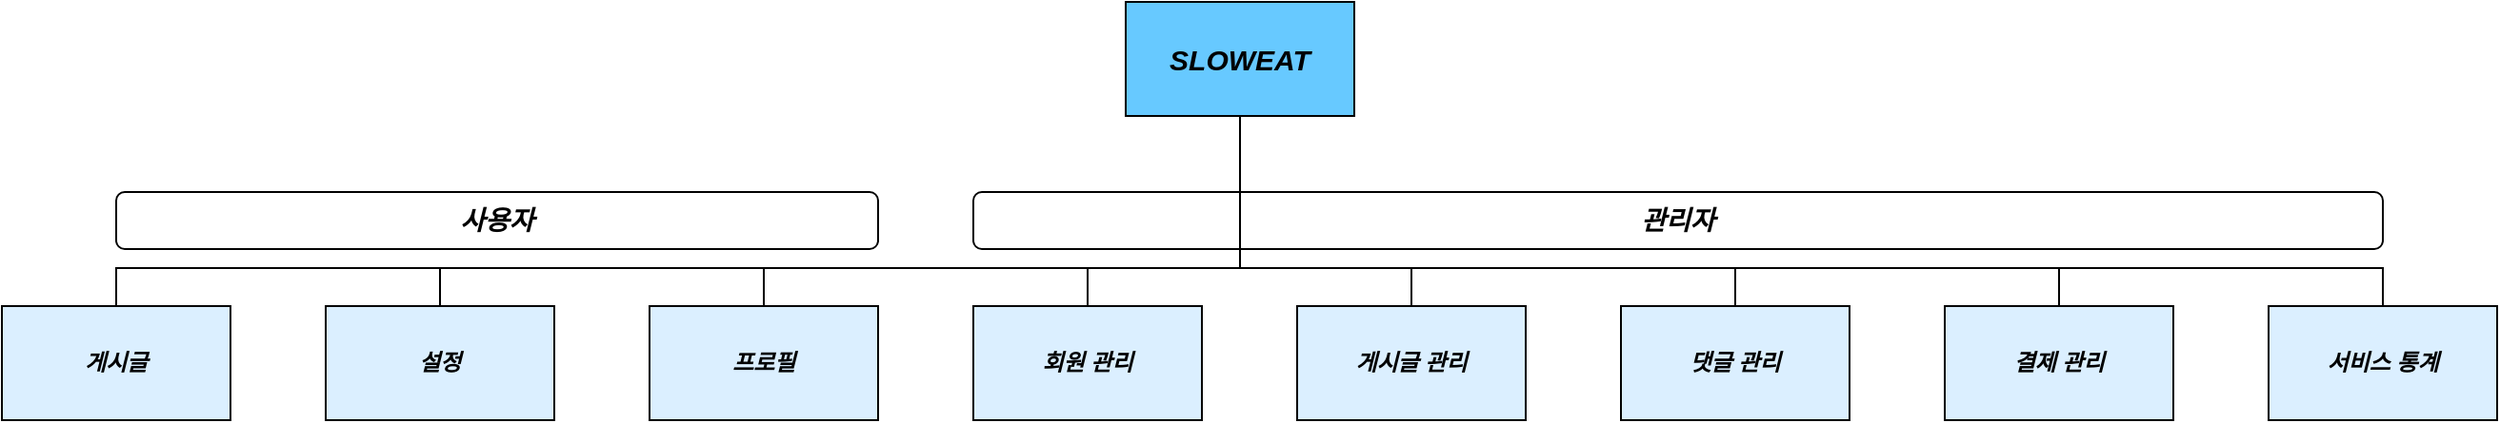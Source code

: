 <mxfile version="28.0.5">
  <diagram id="prtHgNgQTEPvFCAcTncT" name="Page-1">
    <mxGraphModel dx="1418" dy="874" grid="1" gridSize="10" guides="1" tooltips="1" connect="1" arrows="1" fold="1" page="1" pageScale="1" pageWidth="827" pageHeight="1169" math="0" shadow="0">
      <root>
        <mxCell id="0" />
        <mxCell id="1" parent="0" />
        <mxCell id="ydasgig3aiIOotFLa35J-20" value="관리자" style="rounded=1;whiteSpace=wrap;html=1;fontSize=14;fontStyle=3" vertex="1" parent="1">
          <mxGeometry x="710" y="130" width="740" height="30" as="geometry" />
        </mxCell>
        <mxCell id="ydasgig3aiIOotFLa35J-10" style="edgeStyle=orthogonalEdgeStyle;rounded=0;orthogonalLoop=1;jettySize=auto;html=1;exitX=0.5;exitY=1;exitDx=0;exitDy=0;endArrow=none;endFill=0;strokeColor=default;align=center;verticalAlign=middle;fontFamily=Helvetica;fontSize=11;fontColor=default;labelBackgroundColor=default;" edge="1" parent="1" source="ydasgig3aiIOotFLa35J-1" target="ydasgig3aiIOotFLa35J-3">
          <mxGeometry relative="1" as="geometry">
            <Array as="points">
              <mxPoint x="850" y="170" />
              <mxPoint x="260" y="170" />
            </Array>
          </mxGeometry>
        </mxCell>
        <mxCell id="ydasgig3aiIOotFLa35J-11" style="edgeStyle=orthogonalEdgeStyle;rounded=0;orthogonalLoop=1;jettySize=auto;html=1;entryX=0.5;entryY=0;entryDx=0;entryDy=0;exitX=0.5;exitY=1;exitDx=0;exitDy=0;strokeColor=default;align=center;verticalAlign=middle;fontFamily=Helvetica;fontSize=11;fontColor=default;labelBackgroundColor=default;endArrow=none;endFill=0;" edge="1" parent="1" source="ydasgig3aiIOotFLa35J-1" target="ydasgig3aiIOotFLa35J-2">
          <mxGeometry relative="1" as="geometry">
            <Array as="points">
              <mxPoint x="850" y="170" />
              <mxPoint x="430" y="170" />
            </Array>
          </mxGeometry>
        </mxCell>
        <mxCell id="ydasgig3aiIOotFLa35J-13" style="edgeStyle=orthogonalEdgeStyle;rounded=0;orthogonalLoop=1;jettySize=auto;html=1;strokeColor=default;align=center;verticalAlign=middle;fontFamily=Helvetica;fontSize=11;fontColor=default;labelBackgroundColor=default;endArrow=none;endFill=0;" edge="1" parent="1" source="ydasgig3aiIOotFLa35J-1" target="ydasgig3aiIOotFLa35J-6">
          <mxGeometry relative="1" as="geometry">
            <Array as="points">
              <mxPoint x="850" y="170" />
              <mxPoint x="770" y="170" />
            </Array>
          </mxGeometry>
        </mxCell>
        <mxCell id="ydasgig3aiIOotFLa35J-14" style="edgeStyle=orthogonalEdgeStyle;rounded=0;orthogonalLoop=1;jettySize=auto;html=1;exitX=0.5;exitY=1;exitDx=0;exitDy=0;strokeColor=default;align=center;verticalAlign=middle;fontFamily=Helvetica;fontSize=11;fontColor=default;labelBackgroundColor=default;endArrow=none;endFill=0;" edge="1" parent="1" source="ydasgig3aiIOotFLa35J-1" target="ydasgig3aiIOotFLa35J-4">
          <mxGeometry relative="1" as="geometry">
            <Array as="points">
              <mxPoint x="850" y="170" />
              <mxPoint x="600" y="170" />
            </Array>
          </mxGeometry>
        </mxCell>
        <mxCell id="ydasgig3aiIOotFLa35J-15" style="edgeStyle=orthogonalEdgeStyle;rounded=0;orthogonalLoop=1;jettySize=auto;html=1;entryX=0.5;entryY=0;entryDx=0;entryDy=0;strokeColor=default;align=center;verticalAlign=middle;fontFamily=Helvetica;fontSize=11;fontColor=default;labelBackgroundColor=default;endArrow=none;endFill=0;" edge="1" parent="1" source="ydasgig3aiIOotFLa35J-1" target="ydasgig3aiIOotFLa35J-5">
          <mxGeometry relative="1" as="geometry">
            <Array as="points">
              <mxPoint x="850" y="170" />
              <mxPoint x="940" y="170" />
            </Array>
          </mxGeometry>
        </mxCell>
        <mxCell id="ydasgig3aiIOotFLa35J-16" style="edgeStyle=orthogonalEdgeStyle;rounded=0;orthogonalLoop=1;jettySize=auto;html=1;exitX=0.5;exitY=1;exitDx=0;exitDy=0;strokeColor=default;align=center;verticalAlign=middle;fontFamily=Helvetica;fontSize=11;fontColor=default;labelBackgroundColor=default;endArrow=none;endFill=0;" edge="1" parent="1" source="ydasgig3aiIOotFLa35J-1" target="ydasgig3aiIOotFLa35J-7">
          <mxGeometry relative="1" as="geometry">
            <Array as="points">
              <mxPoint x="850" y="170" />
              <mxPoint x="1110" y="170" />
            </Array>
          </mxGeometry>
        </mxCell>
        <mxCell id="ydasgig3aiIOotFLa35J-17" style="edgeStyle=orthogonalEdgeStyle;rounded=0;orthogonalLoop=1;jettySize=auto;html=1;entryX=0.5;entryY=0;entryDx=0;entryDy=0;exitX=0.5;exitY=1;exitDx=0;exitDy=0;strokeColor=default;align=center;verticalAlign=middle;fontFamily=Helvetica;fontSize=11;fontColor=default;labelBackgroundColor=default;endArrow=none;endFill=0;" edge="1" parent="1" source="ydasgig3aiIOotFLa35J-1" target="ydasgig3aiIOotFLa35J-8">
          <mxGeometry relative="1" as="geometry">
            <Array as="points">
              <mxPoint x="850" y="170" />
              <mxPoint x="1280" y="170" />
            </Array>
          </mxGeometry>
        </mxCell>
        <mxCell id="ydasgig3aiIOotFLa35J-18" style="edgeStyle=orthogonalEdgeStyle;rounded=0;orthogonalLoop=1;jettySize=auto;html=1;entryX=0.5;entryY=0;entryDx=0;entryDy=0;exitX=0.5;exitY=1;exitDx=0;exitDy=0;strokeColor=default;align=center;verticalAlign=middle;fontFamily=Helvetica;fontSize=11;fontColor=default;labelBackgroundColor=default;endArrow=none;endFill=0;" edge="1" parent="1" source="ydasgig3aiIOotFLa35J-1" target="ydasgig3aiIOotFLa35J-9">
          <mxGeometry relative="1" as="geometry">
            <Array as="points">
              <mxPoint x="850" y="170" />
              <mxPoint x="1450" y="170" />
            </Array>
          </mxGeometry>
        </mxCell>
        <mxCell id="ydasgig3aiIOotFLa35J-1" value="SLOWEAT" style="rounded=0;whiteSpace=wrap;html=1;fillColor=#67C9FF;fontStyle=3;fontSize=15;" vertex="1" parent="1">
          <mxGeometry x="790" y="30" width="120" height="60" as="geometry" />
        </mxCell>
        <mxCell id="ydasgig3aiIOotFLa35J-2" value="설정" style="rounded=0;whiteSpace=wrap;html=1;fillColor=#DBEFFF;fontStyle=3" vertex="1" parent="1">
          <mxGeometry x="370" y="190" width="120" height="60" as="geometry" />
        </mxCell>
        <mxCell id="ydasgig3aiIOotFLa35J-3" value="게시글" style="rounded=0;whiteSpace=wrap;html=1;fillColor=#DBEFFF;fontStyle=3" vertex="1" parent="1">
          <mxGeometry x="200" y="190" width="120" height="60" as="geometry" />
        </mxCell>
        <mxCell id="ydasgig3aiIOotFLa35J-4" value="프로필" style="rounded=0;whiteSpace=wrap;html=1;fillColor=#DBEFFF;fontStyle=3" vertex="1" parent="1">
          <mxGeometry x="540" y="190" width="120" height="60" as="geometry" />
        </mxCell>
        <mxCell id="ydasgig3aiIOotFLa35J-5" value="게시글 관리" style="rounded=0;whiteSpace=wrap;html=1;fillColor=#DBEFFF;fontStyle=3" vertex="1" parent="1">
          <mxGeometry x="880" y="190" width="120" height="60" as="geometry" />
        </mxCell>
        <mxCell id="ydasgig3aiIOotFLa35J-6" value="회원 관리" style="rounded=0;whiteSpace=wrap;html=1;fillColor=#DBEFFF;fontStyle=3" vertex="1" parent="1">
          <mxGeometry x="710" y="190" width="120" height="60" as="geometry" />
        </mxCell>
        <mxCell id="ydasgig3aiIOotFLa35J-7" value="댓글 관리" style="rounded=0;whiteSpace=wrap;html=1;fillColor=#DBEFFF;fontStyle=3" vertex="1" parent="1">
          <mxGeometry x="1050" y="190" width="120" height="60" as="geometry" />
        </mxCell>
        <mxCell id="ydasgig3aiIOotFLa35J-8" value="결제 관리" style="rounded=0;whiteSpace=wrap;html=1;fillColor=#DBEFFF;fontStyle=3" vertex="1" parent="1">
          <mxGeometry x="1220" y="190" width="120" height="60" as="geometry" />
        </mxCell>
        <mxCell id="ydasgig3aiIOotFLa35J-9" value="서비스 통계" style="rounded=0;whiteSpace=wrap;html=1;fillColor=#DBEFFF;fontStyle=3" vertex="1" parent="1">
          <mxGeometry x="1390" y="190" width="120" height="60" as="geometry" />
        </mxCell>
        <mxCell id="ydasgig3aiIOotFLa35J-19" value="사용자" style="rounded=1;whiteSpace=wrap;html=1;fontSize=14;fontStyle=3" vertex="1" parent="1">
          <mxGeometry x="260" y="130" width="400" height="30" as="geometry" />
        </mxCell>
      </root>
    </mxGraphModel>
  </diagram>
</mxfile>
